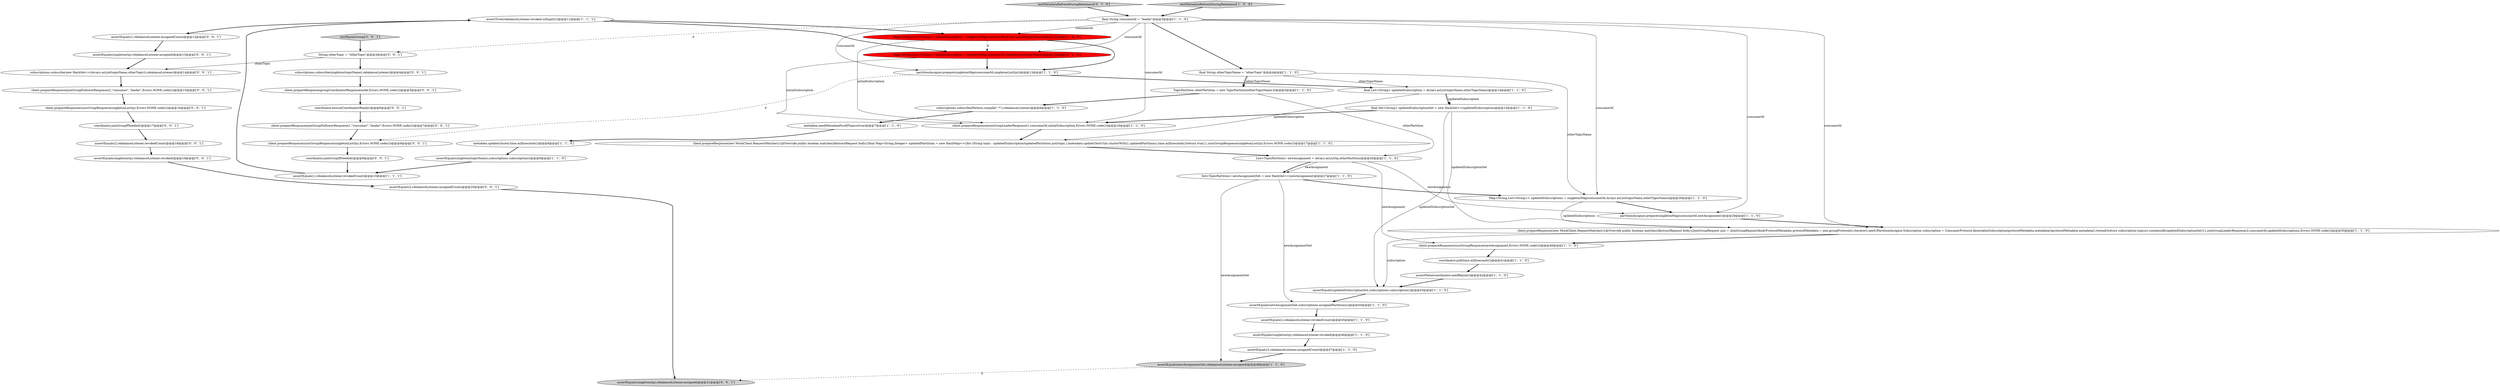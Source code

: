 digraph {
27 [style = filled, label = "final Set<String> updatedSubscriptionSet = new HashSet<>(updatedSubscription)@@@15@@@['1', '1', '0']", fillcolor = white, shape = ellipse image = "AAA0AAABBB1BBB"];
18 [style = filled, label = "assertEquals(2,rebalanceListener.assignedCount)@@@47@@@['1', '1', '0']", fillcolor = white, shape = ellipse image = "AAA0AAABBB1BBB"];
0 [style = filled, label = "List<TopicPartition> newAssignment = Arrays.asList(tp,otherPartition)@@@26@@@['1', '1', '0']", fillcolor = white, shape = ellipse image = "AAA0AAABBB1BBB"];
36 [style = filled, label = "assertEquals(1,rebalanceListener.assignedCount)@@@12@@@['0', '0', '1']", fillcolor = white, shape = ellipse image = "AAA0AAABBB3BBB"];
37 [style = filled, label = "assertEquals(2,rebalanceListener.assignedCount)@@@20@@@['0', '0', '1']", fillcolor = white, shape = ellipse image = "AAA0AAABBB3BBB"];
8 [style = filled, label = "assertEquals(newAssignmentSet,rebalanceListener.assigned)@@@48@@@['1', '1', '0']", fillcolor = lightgray, shape = ellipse image = "AAA0AAABBB1BBB"];
30 [style = filled, label = "testMetadataRefreshDuringRebalance['0', '1', '0']", fillcolor = lightgray, shape = diamond image = "AAA0AAABBB2BBB"];
44 [style = filled, label = "testRejoinGroup['0', '0', '1']", fillcolor = lightgray, shape = diamond image = "AAA0AAABBB3BBB"];
19 [style = filled, label = "metadata.needMetadataForAllTopics(true)@@@7@@@['1', '1', '0']", fillcolor = white, shape = ellipse image = "AAA0AAABBB1BBB"];
34 [style = filled, label = "assertEquals(singleton(tp),rebalanceListener.assigned)@@@21@@@['0', '0', '1']", fillcolor = lightgray, shape = ellipse image = "AAA0AAABBB3BBB"];
49 [style = filled, label = "client.prepareResponse(syncGroupResponse(singletonList(tp),Errors.NONE.code()))@@@8@@@['0', '0', '1']", fillcolor = white, shape = ellipse image = "AAA0AAABBB3BBB"];
20 [style = filled, label = "assertEquals(newAssignmentSet,subscriptions.assignedPartitions())@@@44@@@['1', '1', '0']", fillcolor = white, shape = ellipse image = "AAA0AAABBB1BBB"];
10 [style = filled, label = "client.prepareResponse(syncGroupResponse(newAssignment,Errors.NONE.code()))@@@40@@@['1', '1', '0']", fillcolor = white, shape = ellipse image = "AAA0AAABBB1BBB"];
21 [style = filled, label = "subscriptions.subscribe(Pattern.compile(\".*\"),rebalanceListener)@@@6@@@['1', '1', '0']", fillcolor = white, shape = ellipse image = "AAA0AAABBB1BBB"];
47 [style = filled, label = "coordinator.joinGroupIfNeeded()@@@17@@@['0', '0', '1']", fillcolor = white, shape = ellipse image = "AAA0AAABBB3BBB"];
24 [style = filled, label = "assertEquals(singleton(tp),rebalanceListener.revoked)@@@46@@@['1', '1', '0']", fillcolor = white, shape = ellipse image = "AAA0AAABBB1BBB"];
5 [style = filled, label = "final String otherTopicName = \"otherTopic\"@@@4@@@['1', '1', '0']", fillcolor = white, shape = ellipse image = "AAA0AAABBB1BBB"];
32 [style = filled, label = "client.prepareResponse(groupCoordinatorResponse(node,Errors.NONE.code()))@@@5@@@['0', '0', '1']", fillcolor = white, shape = ellipse image = "AAA0AAABBB3BBB"];
40 [style = filled, label = "client.prepareResponse(syncGroupResponse(singletonList(tp),Errors.NONE.code()))@@@16@@@['0', '0', '1']", fillcolor = white, shape = ellipse image = "AAA0AAABBB3BBB"];
28 [style = filled, label = "client.prepareResponse(joinGroupLeaderResponse(1,consumerId,initialSubscription,Errors.NONE.code()))@@@16@@@['1', '1', '0']", fillcolor = white, shape = ellipse image = "AAA0AAABBB1BBB"];
1 [style = filled, label = "Map<String,List<String>> initialSubscription = singletonMap(consumerId,Arrays.asList(topicName))@@@12@@@['1', '0', '0']", fillcolor = red, shape = ellipse image = "AAA1AAABBB1BBB"];
45 [style = filled, label = "assertEquals(singleton(tp),rebalanceListener.revoked)@@@19@@@['0', '0', '1']", fillcolor = white, shape = ellipse image = "AAA0AAABBB3BBB"];
7 [style = filled, label = "partitionAssignor.prepare(singletonMap(consumerId,newAssignment))@@@29@@@['1', '1', '0']", fillcolor = white, shape = ellipse image = "AAA0AAABBB1BBB"];
6 [style = filled, label = "assertEquals(updatedSubscriptionSet,subscriptions.subscription())@@@43@@@['1', '1', '0']", fillcolor = white, shape = ellipse image = "AAA0AAABBB1BBB"];
4 [style = filled, label = "testMetadataRefreshDuringRebalance['1', '0', '0']", fillcolor = lightgray, shape = diamond image = "AAA0AAABBB1BBB"];
14 [style = filled, label = "final List<String> updatedSubscription = Arrays.asList(topicName,otherTopicName)@@@14@@@['1', '1', '0']", fillcolor = white, shape = ellipse image = "AAA0AAABBB1BBB"];
43 [style = filled, label = "subscriptions.subscribe(new HashSet<>(Arrays.asList(topicName,otherTopic)),rebalanceListener)@@@14@@@['0', '0', '1']", fillcolor = white, shape = ellipse image = "AAA0AAABBB3BBB"];
41 [style = filled, label = "client.prepareResponse(joinGroupFollowerResponse(1,\"consumer\",\"leader\",Errors.NONE.code()))@@@7@@@['0', '0', '1']", fillcolor = white, shape = ellipse image = "AAA0AAABBB3BBB"];
26 [style = filled, label = "assertEquals(2,rebalanceListener.revokedCount)@@@45@@@['1', '1', '0']", fillcolor = white, shape = ellipse image = "AAA0AAABBB1BBB"];
2 [style = filled, label = "metadata.update(cluster,time.milliseconds())@@@8@@@['1', '1', '0']", fillcolor = white, shape = ellipse image = "AAA0AAABBB1BBB"];
31 [style = filled, label = "Map<String,List<String>> initialSubscription = singletonMap(consumerId,singletonList(topicName))@@@12@@@['0', '1', '0']", fillcolor = red, shape = ellipse image = "AAA1AAABBB2BBB"];
15 [style = filled, label = "TopicPartition otherPartition = new TopicPartition(otherTopicName,0)@@@5@@@['1', '1', '0']", fillcolor = white, shape = ellipse image = "AAA0AAABBB1BBB"];
35 [style = filled, label = "coordinator.joinGroupIfNeeded()@@@9@@@['0', '0', '1']", fillcolor = white, shape = ellipse image = "AAA0AAABBB3BBB"];
23 [style = filled, label = "coordinator.poll(time.milliseconds())@@@41@@@['1', '1', '0']", fillcolor = white, shape = ellipse image = "AAA0AAABBB1BBB"];
33 [style = filled, label = "assertEquals(singleton(tp),rebalanceListener.assigned)@@@13@@@['0', '0', '1']", fillcolor = white, shape = ellipse image = "AAA0AAABBB3BBB"];
3 [style = filled, label = "client.prepareResponse(new MockClient.RequestMatcher(){@Override public boolean matches(AbstractRequest body){final Map<String,Integer> updatedPartitions = new HashMap<>()for (String topic : updatedSubscription)updatedPartitions.put(topic,1)metadata.update(TestUtils.clusterWith(1,updatedPartitions),time.milliseconds())return true}},syncGroupResponse(singletonList(tp),Errors.NONE.code()))@@@17@@@['1', '1', '0']", fillcolor = white, shape = ellipse image = "AAA0AAABBB1BBB"];
42 [style = filled, label = "String otherTopic = \"otherTopic\"@@@3@@@['0', '0', '1']", fillcolor = white, shape = ellipse image = "AAA0AAABBB3BBB"];
38 [style = filled, label = "coordinator.ensureCoordinatorReady()@@@6@@@['0', '0', '1']", fillcolor = white, shape = ellipse image = "AAA0AAABBB3BBB"];
12 [style = filled, label = "client.prepareResponse(new MockClient.RequestMatcher(){@Override public boolean matches(AbstractRequest body){JoinGroupRequest join = (JoinGroupRequest)bodyProtocolMetadata protocolMetadata = join.groupProtocols().iterator().next()PartitionAssignor.Subscription subscription = ConsumerProtocol.deserializeSubscription(protocolMetadata.metadata())protocolMetadata.metadata().rewind()return subscription.topics().containsAll(updatedSubscriptionSet)}},joinGroupLeaderResponse(2,consumerId,updatedSubscriptions,Errors.NONE.code()))@@@30@@@['1', '1', '0']", fillcolor = white, shape = ellipse image = "AAA0AAABBB1BBB"];
17 [style = filled, label = "assertFalse(coordinator.needRejoin())@@@42@@@['1', '1', '0']", fillcolor = white, shape = ellipse image = "AAA0AAABBB1BBB"];
22 [style = filled, label = "partitionAssignor.prepare(singletonMap(consumerId,singletonList(tp)))@@@13@@@['1', '1', '0']", fillcolor = white, shape = ellipse image = "AAA0AAABBB1BBB"];
25 [style = filled, label = "Set<TopicPartition> newAssignmentSet = new HashSet<>(newAssignment)@@@27@@@['1', '1', '0']", fillcolor = white, shape = ellipse image = "AAA0AAABBB1BBB"];
46 [style = filled, label = "assertEquals(2,rebalanceListener.revokedCount)@@@18@@@['0', '0', '1']", fillcolor = white, shape = ellipse image = "AAA0AAABBB3BBB"];
16 [style = filled, label = "assertEquals(singleton(topicName),subscriptions.subscription())@@@9@@@['1', '1', '0']", fillcolor = white, shape = ellipse image = "AAA0AAABBB1BBB"];
13 [style = filled, label = "assertEquals(1,rebalanceListener.revokedCount)@@@10@@@['1', '1', '1']", fillcolor = white, shape = ellipse image = "AAA0AAABBB1BBB"];
39 [style = filled, label = "client.prepareResponse(joinGroupFollowerResponse(2,\"consumer\",\"leader\",Errors.NONE.code()))@@@15@@@['0', '0', '1']", fillcolor = white, shape = ellipse image = "AAA0AAABBB3BBB"];
48 [style = filled, label = "subscriptions.subscribe(singleton(topicName),rebalanceListener)@@@4@@@['0', '0', '1']", fillcolor = white, shape = ellipse image = "AAA0AAABBB3BBB"];
29 [style = filled, label = "final String consumerId = \"leader\"@@@3@@@['1', '1', '0']", fillcolor = white, shape = ellipse image = "AAA0AAABBB1BBB"];
11 [style = filled, label = "Map<String,List<String>> updatedSubscriptions = singletonMap(consumerId,Arrays.asList(topicName,otherTopicName))@@@28@@@['1', '1', '0']", fillcolor = white, shape = ellipse image = "AAA0AAABBB1BBB"];
9 [style = filled, label = "assertTrue(rebalanceListener.revoked.isEmpty())@@@11@@@['1', '1', '1']", fillcolor = white, shape = ellipse image = "AAA0AAABBB1BBB"];
44->42 [style = bold, label=""];
16->13 [style = bold, label=""];
29->5 [style = bold, label=""];
29->31 [style = solid, label="consumerId"];
31->22 [style = bold, label=""];
21->19 [style = bold, label=""];
0->25 [style = solid, label="newAssignment"];
17->6 [style = bold, label=""];
7->12 [style = bold, label=""];
49->35 [style = bold, label=""];
15->21 [style = bold, label=""];
20->26 [style = bold, label=""];
9->31 [style = bold, label=""];
29->11 [style = solid, label="consumerId"];
1->28 [style = solid, label="initialSubscription"];
27->28 [style = bold, label=""];
25->20 [style = solid, label="newAssignmentSet"];
11->12 [style = solid, label="updatedSubscriptions"];
1->31 [style = dashed, label="0"];
22->49 [style = dashed, label="0"];
8->34 [style = dashed, label="0"];
5->15 [style = bold, label=""];
0->7 [style = solid, label="newAssignment"];
47->46 [style = bold, label=""];
41->49 [style = bold, label=""];
4->29 [style = bold, label=""];
42->48 [style = bold, label=""];
19->2 [style = bold, label=""];
38->41 [style = bold, label=""];
29->1 [style = solid, label="consumerId"];
25->8 [style = solid, label="newAssignmentSet"];
26->24 [style = bold, label=""];
36->33 [style = bold, label=""];
24->18 [style = bold, label=""];
29->7 [style = solid, label="consumerId"];
15->0 [style = solid, label="otherPartition"];
30->29 [style = bold, label=""];
14->27 [style = solid, label="updatedSubscription"];
29->42 [style = dashed, label="0"];
3->0 [style = bold, label=""];
1->22 [style = bold, label=""];
0->10 [style = solid, label="newAssignment"];
6->20 [style = bold, label=""];
32->38 [style = bold, label=""];
31->28 [style = solid, label="initialSubscription"];
5->15 [style = solid, label="otherTopicName"];
12->10 [style = bold, label=""];
27->6 [style = solid, label="updatedSubscriptionSet"];
42->43 [style = solid, label="otherTopic"];
29->12 [style = solid, label="consumerId"];
29->22 [style = solid, label="consumerId"];
0->25 [style = bold, label=""];
25->11 [style = bold, label=""];
10->23 [style = bold, label=""];
39->40 [style = bold, label=""];
37->34 [style = bold, label=""];
12->6 [style = solid, label="subscription"];
33->43 [style = bold, label=""];
40->47 [style = bold, label=""];
48->32 [style = bold, label=""];
46->45 [style = bold, label=""];
23->17 [style = bold, label=""];
18->8 [style = bold, label=""];
13->9 [style = bold, label=""];
14->27 [style = bold, label=""];
28->3 [style = bold, label=""];
45->37 [style = bold, label=""];
5->14 [style = solid, label="otherTopicName"];
9->1 [style = bold, label=""];
22->14 [style = bold, label=""];
35->13 [style = bold, label=""];
14->3 [style = solid, label="updatedSubscription"];
43->39 [style = bold, label=""];
29->28 [style = solid, label="consumerId"];
5->11 [style = solid, label="otherTopicName"];
11->7 [style = bold, label=""];
27->12 [style = solid, label="updatedSubscriptionSet"];
9->36 [style = bold, label=""];
2->16 [style = bold, label=""];
}
